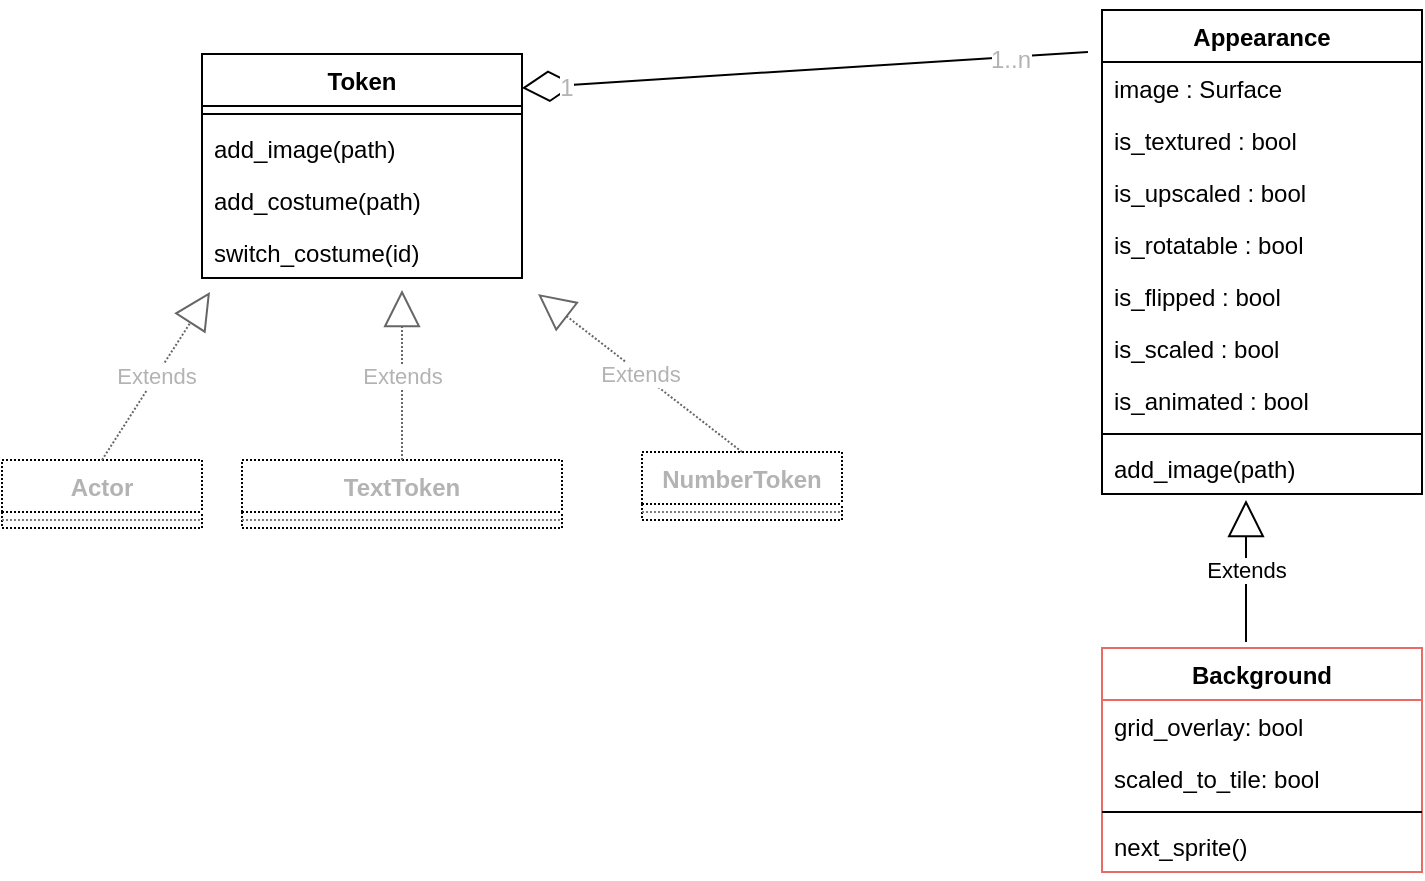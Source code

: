<mxfile version="10.6.6"><diagram id="Fcpj_ZC8AH6YqpfaXa2P" name="Page-1"><mxGraphModel dx="1154" dy="685" grid="1" gridSize="10" guides="1" tooltips="1" connect="1" arrows="1" fold="1" page="1" pageScale="1" pageWidth="827" pageHeight="1169" math="0" shadow="0"><root><mxCell id="0"/><mxCell id="1" parent="0"/><mxCell id="UST-gNYKlrWyq94DThVL-1" value="Token&#10;&#10;" style="swimlane;fontStyle=1;align=center;verticalAlign=top;childLayout=stackLayout;horizontal=1;startSize=26;horizontalStack=0;resizeParent=1;resizeParentMax=0;resizeLast=0;collapsible=1;marginBottom=0;" parent="1" vertex="1"><mxGeometry x="120" y="82" width="160" height="112" as="geometry"/></mxCell><mxCell id="UST-gNYKlrWyq94DThVL-3" value="" style="line;strokeWidth=1;fillColor=none;align=left;verticalAlign=middle;spacingTop=-1;spacingLeft=3;spacingRight=3;rotatable=0;labelPosition=right;points=[];portConstraint=eastwest;" parent="UST-gNYKlrWyq94DThVL-1" vertex="1"><mxGeometry y="26" width="160" height="8" as="geometry"/></mxCell><mxCell id="UST-gNYKlrWyq94DThVL-35" value="add_image(path)" style="text;strokeColor=none;fillColor=none;align=left;verticalAlign=top;spacingLeft=4;spacingRight=4;overflow=hidden;rotatable=0;points=[[0,0.5],[1,0.5]];portConstraint=eastwest;" parent="UST-gNYKlrWyq94DThVL-1" vertex="1"><mxGeometry y="34" width="160" height="26" as="geometry"/></mxCell><mxCell id="UST-gNYKlrWyq94DThVL-37" value="add_costume(path)" style="text;strokeColor=none;fillColor=none;align=left;verticalAlign=top;spacingLeft=4;spacingRight=4;overflow=hidden;rotatable=0;points=[[0,0.5],[1,0.5]];portConstraint=eastwest;" parent="UST-gNYKlrWyq94DThVL-1" vertex="1"><mxGeometry y="60" width="160" height="26" as="geometry"/></mxCell><mxCell id="UST-gNYKlrWyq94DThVL-38" value="switch_costume(id)" style="text;strokeColor=none;fillColor=none;align=left;verticalAlign=top;spacingLeft=4;spacingRight=4;overflow=hidden;rotatable=0;points=[[0,0.5],[1,0.5]];portConstraint=eastwest;" parent="UST-gNYKlrWyq94DThVL-1" vertex="1"><mxGeometry y="86" width="160" height="26" as="geometry"/></mxCell><mxCell id="UST-gNYKlrWyq94DThVL-9" value="" style="endArrow=diamondThin;endFill=0;endSize=24;html=1;entryX=1;entryY=0.5;entryDx=0;entryDy=0;exitX=-0.044;exitY=-0.192;exitDx=0;exitDy=0;exitPerimeter=0;" parent="1" source="UST-gNYKlrWyq94DThVL-21" edge="1"><mxGeometry width="160" relative="1" as="geometry"><mxPoint x="520" y="100" as="sourcePoint"/><mxPoint x="280" y="99" as="targetPoint"/></mxGeometry></mxCell><mxCell id="UST-gNYKlrWyq94DThVL-46" value="1..n&lt;br&gt;" style="text;html=1;resizable=0;points=[];align=center;verticalAlign=middle;labelBackgroundColor=#ffffff;fontColor=#B3B3B3;" parent="UST-gNYKlrWyq94DThVL-9" vertex="1" connectable="0"><mxGeometry x="-0.724" y="1" relative="1" as="geometry"><mxPoint as="offset"/></mxGeometry></mxCell><mxCell id="UST-gNYKlrWyq94DThVL-47" value="1" style="text;html=1;resizable=0;points=[];align=center;verticalAlign=middle;labelBackgroundColor=#ffffff;fontColor=#B3B3B3;" parent="UST-gNYKlrWyq94DThVL-9" vertex="1" connectable="0"><mxGeometry x="0.845" y="1" relative="1" as="geometry"><mxPoint as="offset"/></mxGeometry></mxCell><mxCell id="UST-gNYKlrWyq94DThVL-10" value="Actor&#10;" style="swimlane;fontStyle=1;align=center;verticalAlign=top;childLayout=stackLayout;horizontal=1;startSize=26;horizontalStack=0;resizeParent=1;resizeParentMax=0;resizeLast=0;collapsible=1;marginBottom=0;dashed=1;dashPattern=1 1;strokeColor=#000000;fontColor=#B3B3B3;" parent="1" vertex="1"><mxGeometry x="20" y="285" width="100" height="34" as="geometry"/></mxCell><mxCell id="UST-gNYKlrWyq94DThVL-11" value="" style="line;strokeWidth=1;align=left;verticalAlign=middle;spacingTop=-1;spacingLeft=3;spacingRight=3;rotatable=0;labelPosition=right;points=[];portConstraint=eastwest;dashed=1;dashPattern=1 1;strokeColor=#808080;fontColor=#B3B3B3;" parent="UST-gNYKlrWyq94DThVL-10" vertex="1"><mxGeometry y="26" width="100" height="8" as="geometry"/></mxCell><mxCell id="UST-gNYKlrWyq94DThVL-12" value="NumberToken&#10;" style="swimlane;fontStyle=1;align=center;verticalAlign=top;childLayout=stackLayout;horizontal=1;startSize=26;horizontalStack=0;resizeParent=1;resizeParentMax=0;resizeLast=0;collapsible=1;marginBottom=0;dashed=1;dashPattern=1 1;strokeColor=#000000;fontColor=#B3B3B3;" parent="1" vertex="1"><mxGeometry x="340" y="281" width="100" height="34" as="geometry"/></mxCell><mxCell id="UST-gNYKlrWyq94DThVL-13" value="" style="line;strokeWidth=1;align=left;verticalAlign=middle;spacingTop=-1;spacingLeft=3;spacingRight=3;rotatable=0;labelPosition=right;points=[];portConstraint=eastwest;dashed=1;dashPattern=1 1;strokeColor=#808080;fontColor=#B3B3B3;" parent="UST-gNYKlrWyq94DThVL-12" vertex="1"><mxGeometry y="26" width="100" height="8" as="geometry"/></mxCell><mxCell id="UST-gNYKlrWyq94DThVL-14" value="TextToken&#10;" style="swimlane;fontStyle=1;align=center;verticalAlign=top;childLayout=stackLayout;horizontal=1;startSize=26;horizontalStack=0;resizeParent=1;resizeParentMax=0;resizeLast=0;collapsible=1;marginBottom=0;dashed=1;dashPattern=1 1;strokeColor=#000000;fontColor=#B3B3B3;" parent="1" vertex="1"><mxGeometry x="140" y="285" width="160" height="34" as="geometry"/></mxCell><mxCell id="UST-gNYKlrWyq94DThVL-15" value="" style="line;strokeWidth=1;align=left;verticalAlign=middle;spacingTop=-1;spacingLeft=3;spacingRight=3;rotatable=0;labelPosition=right;points=[];portConstraint=eastwest;dashed=1;dashPattern=1 1;strokeColor=#808080;fontColor=#B3B3B3;" parent="UST-gNYKlrWyq94DThVL-14" vertex="1"><mxGeometry y="26" width="160" height="8" as="geometry"/></mxCell><mxCell id="UST-gNYKlrWyq94DThVL-20" value="Appearance&#10;" style="swimlane;fontStyle=1;align=center;verticalAlign=top;childLayout=stackLayout;horizontal=1;startSize=26;horizontalStack=0;resizeParent=1;resizeParentMax=0;resizeLast=0;collapsible=1;marginBottom=0;" parent="1" vertex="1"><mxGeometry x="570" y="60" width="160" height="242" as="geometry"/></mxCell><mxCell id="UST-gNYKlrWyq94DThVL-21" value="image : Surface&#10;" style="text;strokeColor=none;fillColor=none;align=left;verticalAlign=top;spacingLeft=4;spacingRight=4;overflow=hidden;rotatable=0;points=[[0,0.5],[1,0.5]];portConstraint=eastwest;" parent="UST-gNYKlrWyq94DThVL-20" vertex="1"><mxGeometry y="26" width="160" height="26" as="geometry"/></mxCell><mxCell id="UST-gNYKlrWyq94DThVL-49" value="is_textured : bool&#10;" style="text;strokeColor=none;fillColor=none;align=left;verticalAlign=top;spacingLeft=4;spacingRight=4;overflow=hidden;rotatable=0;points=[[0,0.5],[1,0.5]];portConstraint=eastwest;" parent="UST-gNYKlrWyq94DThVL-20" vertex="1"><mxGeometry y="52" width="160" height="26" as="geometry"/></mxCell><mxCell id="UST-gNYKlrWyq94DThVL-50" value="is_upscaled : bool&#10;" style="text;strokeColor=none;fillColor=none;align=left;verticalAlign=top;spacingLeft=4;spacingRight=4;overflow=hidden;rotatable=0;points=[[0,0.5],[1,0.5]];portConstraint=eastwest;" parent="UST-gNYKlrWyq94DThVL-20" vertex="1"><mxGeometry y="78" width="160" height="26" as="geometry"/></mxCell><mxCell id="UST-gNYKlrWyq94DThVL-51" value="is_rotatable : bool&#10;" style="text;strokeColor=none;fillColor=none;align=left;verticalAlign=top;spacingLeft=4;spacingRight=4;overflow=hidden;rotatable=0;points=[[0,0.5],[1,0.5]];portConstraint=eastwest;" parent="UST-gNYKlrWyq94DThVL-20" vertex="1"><mxGeometry y="104" width="160" height="26" as="geometry"/></mxCell><mxCell id="UST-gNYKlrWyq94DThVL-52" value="is_flipped : bool&#10;" style="text;strokeColor=none;fillColor=none;align=left;verticalAlign=top;spacingLeft=4;spacingRight=4;overflow=hidden;rotatable=0;points=[[0,0.5],[1,0.5]];portConstraint=eastwest;" parent="UST-gNYKlrWyq94DThVL-20" vertex="1"><mxGeometry y="130" width="160" height="26" as="geometry"/></mxCell><mxCell id="UST-gNYKlrWyq94DThVL-53" value="is_scaled : bool&#10;" style="text;strokeColor=none;fillColor=none;align=left;verticalAlign=top;spacingLeft=4;spacingRight=4;overflow=hidden;rotatable=0;points=[[0,0.5],[1,0.5]];portConstraint=eastwest;" parent="UST-gNYKlrWyq94DThVL-20" vertex="1"><mxGeometry y="156" width="160" height="26" as="geometry"/></mxCell><mxCell id="UST-gNYKlrWyq94DThVL-54" value="is_animated : bool&#10;" style="text;strokeColor=none;fillColor=none;align=left;verticalAlign=top;spacingLeft=4;spacingRight=4;overflow=hidden;rotatable=0;points=[[0,0.5],[1,0.5]];portConstraint=eastwest;" parent="UST-gNYKlrWyq94DThVL-20" vertex="1"><mxGeometry y="182" width="160" height="26" as="geometry"/></mxCell><mxCell id="UST-gNYKlrWyq94DThVL-22" value="" style="line;strokeWidth=1;fillColor=none;align=left;verticalAlign=middle;spacingTop=-1;spacingLeft=3;spacingRight=3;rotatable=0;labelPosition=right;points=[];portConstraint=eastwest;" parent="UST-gNYKlrWyq94DThVL-20" vertex="1"><mxGeometry y="208" width="160" height="8" as="geometry"/></mxCell><mxCell id="UST-gNYKlrWyq94DThVL-30" value="add_image(path)" style="text;strokeColor=none;fillColor=none;align=left;verticalAlign=top;spacingLeft=4;spacingRight=4;overflow=hidden;rotatable=0;points=[[0,0.5],[1,0.5]];portConstraint=eastwest;" parent="UST-gNYKlrWyq94DThVL-20" vertex="1"><mxGeometry y="216" width="160" height="26" as="geometry"/></mxCell><mxCell id="UST-gNYKlrWyq94DThVL-39" value="Extends" style="endArrow=block;endSize=16;endFill=0;html=1;exitX=0.5;exitY=0;exitDx=0;exitDy=0;entryX=0.025;entryY=1.269;entryDx=0;entryDy=0;entryPerimeter=0;dashed=1;dashPattern=1 1;strokeColor=#666666;fontColor=#B3B3B3;" parent="1" source="UST-gNYKlrWyq94DThVL-10" target="UST-gNYKlrWyq94DThVL-38" edge="1"><mxGeometry width="160" relative="1" as="geometry"><mxPoint x="100" y="250" as="sourcePoint"/><mxPoint x="260" y="250" as="targetPoint"/></mxGeometry></mxCell><mxCell id="UST-gNYKlrWyq94DThVL-40" value="Extends" style="endArrow=block;endSize=16;endFill=0;html=1;exitX=0.5;exitY=0;exitDx=0;exitDy=0;dashed=1;dashPattern=1 1;strokeColor=#666666;fontColor=#B3B3B3;" parent="1" source="UST-gNYKlrWyq94DThVL-14" edge="1"><mxGeometry width="160" relative="1" as="geometry"><mxPoint x="80" y="295" as="sourcePoint"/><mxPoint x="220" y="200" as="targetPoint"/></mxGeometry></mxCell><mxCell id="UST-gNYKlrWyq94DThVL-41" value="Extends" style="endArrow=block;endSize=16;endFill=0;html=1;exitX=0.5;exitY=0;exitDx=0;exitDy=0;entryX=1.05;entryY=1.308;entryDx=0;entryDy=0;entryPerimeter=0;dashed=1;dashPattern=1 1;strokeColor=#666666;fontColor=#B3B3B3;" parent="1" source="UST-gNYKlrWyq94DThVL-12" target="UST-gNYKlrWyq94DThVL-38" edge="1"><mxGeometry width="160" relative="1" as="geometry"><mxPoint x="230" y="295" as="sourcePoint"/><mxPoint x="240" y="200" as="targetPoint"/></mxGeometry></mxCell><mxCell id="2Na2On7pCLJ1IyEpt9Ch-6" value="Background&#10;" style="swimlane;fontStyle=1;align=center;verticalAlign=top;childLayout=stackLayout;horizontal=1;startSize=26;horizontalStack=0;resizeParent=1;resizeParentMax=0;resizeLast=0;collapsible=1;marginBottom=0;strokeColor=#EA6B66;" parent="1" vertex="1"><mxGeometry x="570" y="379" width="160" height="112" as="geometry"/></mxCell><mxCell id="2Na2On7pCLJ1IyEpt9Ch-7" value="grid_overlay: bool&#10;" style="text;align=left;verticalAlign=top;spacingLeft=4;spacingRight=4;overflow=hidden;rotatable=0;points=[[0,0.5],[1,0.5]];portConstraint=eastwest;" parent="2Na2On7pCLJ1IyEpt9Ch-6" vertex="1"><mxGeometry y="26" width="160" height="26" as="geometry"/></mxCell><mxCell id="2Na2On7pCLJ1IyEpt9Ch-11" value="scaled_to_tile: bool&#10;" style="text;align=left;verticalAlign=top;spacingLeft=4;spacingRight=4;overflow=hidden;rotatable=0;points=[[0,0.5],[1,0.5]];portConstraint=eastwest;" parent="2Na2On7pCLJ1IyEpt9Ch-6" vertex="1"><mxGeometry y="52" width="160" height="26" as="geometry"/></mxCell><mxCell id="2Na2On7pCLJ1IyEpt9Ch-8" value="" style="line;strokeWidth=1;align=left;verticalAlign=middle;spacingTop=-1;spacingLeft=3;spacingRight=3;rotatable=0;labelPosition=right;points=[];portConstraint=eastwest;" parent="2Na2On7pCLJ1IyEpt9Ch-6" vertex="1"><mxGeometry y="78" width="160" height="8" as="geometry"/></mxCell><mxCell id="2Na2On7pCLJ1IyEpt9Ch-9" value="next_sprite()" style="text;align=left;verticalAlign=top;spacingLeft=4;spacingRight=4;overflow=hidden;rotatable=0;points=[[0,0.5],[1,0.5]];portConstraint=eastwest;" parent="2Na2On7pCLJ1IyEpt9Ch-6" vertex="1"><mxGeometry y="86" width="160" height="26" as="geometry"/></mxCell><mxCell id="2Na2On7pCLJ1IyEpt9Ch-12" value="Extends" style="endArrow=block;endSize=16;endFill=0;html=1;exitX=0.45;exitY=-0.027;exitDx=0;exitDy=0;entryX=0.45;entryY=1.115;entryDx=0;entryDy=0;entryPerimeter=0;exitPerimeter=0;" parent="1" source="2Na2On7pCLJ1IyEpt9Ch-6" target="UST-gNYKlrWyq94DThVL-30" edge="1"><mxGeometry width="160" relative="1" as="geometry"><mxPoint x="810" y="322" as="sourcePoint"/><mxPoint x="790" y="298" as="targetPoint"/><Array as="points"/></mxGeometry></mxCell></root></mxGraphModel></diagram></mxfile>